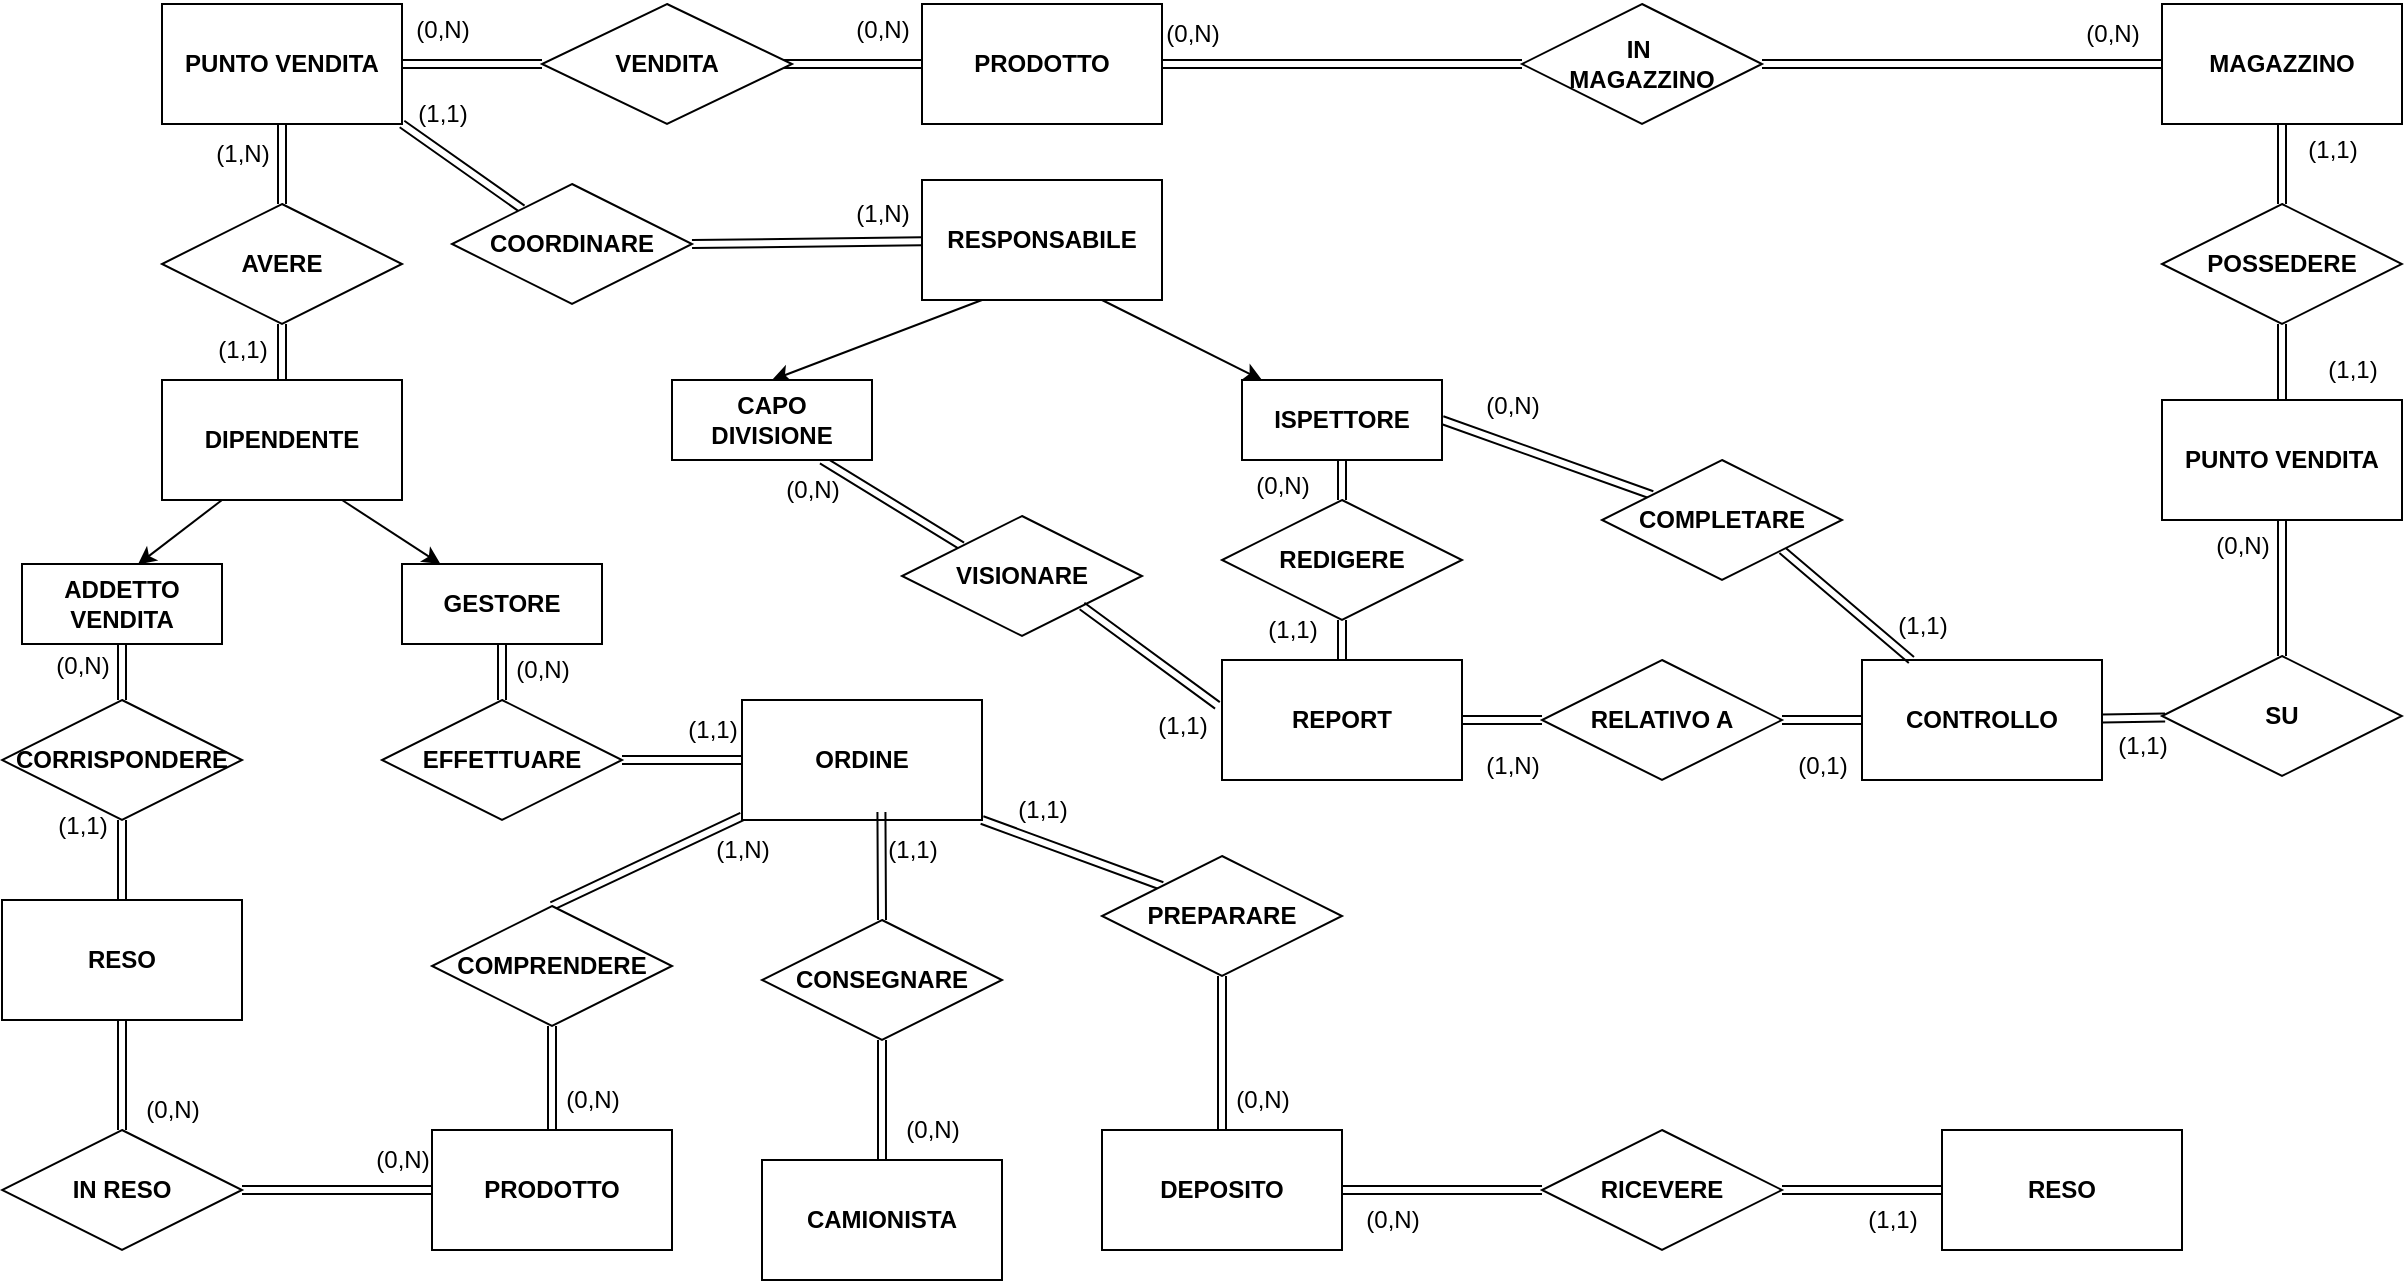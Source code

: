 <mxfile version="24.7.17">
  <diagram id="R2lEEEUBdFMjLlhIrx00" name="Page-1">
    <mxGraphModel dx="3315" dy="875" grid="1" gridSize="10" guides="1" tooltips="1" connect="1" arrows="1" fold="1" page="1" pageScale="1" pageWidth="850" pageHeight="1100" math="0" shadow="0" extFonts="Permanent Marker^https://fonts.googleapis.com/css?family=Permanent+Marker">
      <root>
        <mxCell id="0" />
        <mxCell id="1" parent="0" />
        <mxCell id="0kiR9jbJNJa0701qoFY2-14" style="edgeStyle=none;shape=link;rounded=0;orthogonalLoop=1;jettySize=auto;html=1;exitX=1;exitY=0.5;exitDx=0;exitDy=0;" edge="1" parent="1" source="0kiR9jbJNJa0701qoFY2-5">
          <mxGeometry relative="1" as="geometry">
            <mxPoint x="-770" y="42" as="targetPoint" />
          </mxGeometry>
        </mxCell>
        <mxCell id="0kiR9jbJNJa0701qoFY2-20" style="edgeStyle=none;shape=link;rounded=0;orthogonalLoop=1;jettySize=auto;html=1;exitX=0.5;exitY=1;exitDx=0;exitDy=0;" edge="1" parent="1" source="0kiR9jbJNJa0701qoFY2-5" target="0kiR9jbJNJa0701qoFY2-19">
          <mxGeometry relative="1" as="geometry" />
        </mxCell>
        <mxCell id="0kiR9jbJNJa0701qoFY2-26" style="edgeStyle=none;shape=link;rounded=0;orthogonalLoop=1;jettySize=auto;html=1;exitX=1;exitY=1;exitDx=0;exitDy=0;" edge="1" parent="1" source="0kiR9jbJNJa0701qoFY2-5" target="0kiR9jbJNJa0701qoFY2-25">
          <mxGeometry relative="1" as="geometry" />
        </mxCell>
        <mxCell id="0kiR9jbJNJa0701qoFY2-5" value="&lt;b&gt;PUNTO VENDITA&lt;/b&gt;" style="rounded=0;whiteSpace=wrap;html=1;" vertex="1" parent="1">
          <mxGeometry x="-960" y="12" width="120" height="60" as="geometry" />
        </mxCell>
        <mxCell id="0kiR9jbJNJa0701qoFY2-6" value="&lt;b&gt;PRODOTTO&lt;/b&gt;" style="rounded=0;whiteSpace=wrap;html=1;" vertex="1" parent="1">
          <mxGeometry x="-580" y="12" width="120" height="60" as="geometry" />
        </mxCell>
        <mxCell id="0kiR9jbJNJa0701qoFY2-15" style="edgeStyle=none;shape=link;rounded=0;orthogonalLoop=1;jettySize=auto;html=1;exitX=1;exitY=0.5;exitDx=0;exitDy=0;" edge="1" parent="1" target="0kiR9jbJNJa0701qoFY2-6">
          <mxGeometry relative="1" as="geometry">
            <mxPoint x="-650" y="42" as="sourcePoint" />
          </mxGeometry>
        </mxCell>
        <mxCell id="0kiR9jbJNJa0701qoFY2-16" value="(0,N)" style="text;html=1;align=center;verticalAlign=middle;resizable=0;points=[];autosize=1;strokeColor=none;fillColor=none;" vertex="1" parent="1">
          <mxGeometry x="-845" y="10" width="50" height="30" as="geometry" />
        </mxCell>
        <mxCell id="0kiR9jbJNJa0701qoFY2-17" value="(0,N)" style="text;html=1;align=center;verticalAlign=middle;resizable=0;points=[];autosize=1;strokeColor=none;fillColor=none;" vertex="1" parent="1">
          <mxGeometry x="-625" y="10" width="50" height="30" as="geometry" />
        </mxCell>
        <mxCell id="0kiR9jbJNJa0701qoFY2-48" style="edgeStyle=none;rounded=0;orthogonalLoop=1;jettySize=auto;html=1;exitX=0.75;exitY=1;exitDx=0;exitDy=0;" edge="1" parent="1" source="0kiR9jbJNJa0701qoFY2-18" target="0kiR9jbJNJa0701qoFY2-46">
          <mxGeometry relative="1" as="geometry" />
        </mxCell>
        <mxCell id="0kiR9jbJNJa0701qoFY2-18" value="&lt;b&gt;DIPENDENTE&lt;/b&gt;" style="rounded=0;whiteSpace=wrap;html=1;" vertex="1" parent="1">
          <mxGeometry x="-960" y="200" width="120" height="60" as="geometry" />
        </mxCell>
        <mxCell id="0kiR9jbJNJa0701qoFY2-21" value="" style="edgeStyle=none;shape=link;rounded=0;orthogonalLoop=1;jettySize=auto;html=1;" edge="1" parent="1" source="0kiR9jbJNJa0701qoFY2-19" target="0kiR9jbJNJa0701qoFY2-18">
          <mxGeometry relative="1" as="geometry" />
        </mxCell>
        <mxCell id="0kiR9jbJNJa0701qoFY2-19" value="&lt;b&gt;AVERE&lt;/b&gt;" style="shape=rhombus;perimeter=rhombusPerimeter;whiteSpace=wrap;html=1;align=center;" vertex="1" parent="1">
          <mxGeometry x="-960" y="112" width="120" height="60" as="geometry" />
        </mxCell>
        <mxCell id="0kiR9jbJNJa0701qoFY2-22" value="(1,N)" style="text;html=1;align=center;verticalAlign=middle;resizable=0;points=[];autosize=1;strokeColor=none;fillColor=none;" vertex="1" parent="1">
          <mxGeometry x="-945" y="72" width="50" height="30" as="geometry" />
        </mxCell>
        <mxCell id="0kiR9jbJNJa0701qoFY2-23" value="(1,1)" style="text;html=1;align=center;verticalAlign=middle;resizable=0;points=[];autosize=1;strokeColor=none;fillColor=none;" vertex="1" parent="1">
          <mxGeometry x="-945" y="170" width="50" height="30" as="geometry" />
        </mxCell>
        <mxCell id="0kiR9jbJNJa0701qoFY2-51" style="edgeStyle=none;rounded=0;orthogonalLoop=1;jettySize=auto;html=1;exitX=0.25;exitY=1;exitDx=0;exitDy=0;entryX=0.5;entryY=0;entryDx=0;entryDy=0;" edge="1" parent="1" source="0kiR9jbJNJa0701qoFY2-24" target="0kiR9jbJNJa0701qoFY2-49">
          <mxGeometry relative="1" as="geometry" />
        </mxCell>
        <mxCell id="0kiR9jbJNJa0701qoFY2-52" style="edgeStyle=none;rounded=0;orthogonalLoop=1;jettySize=auto;html=1;exitX=0.75;exitY=1;exitDx=0;exitDy=0;" edge="1" parent="1" source="0kiR9jbJNJa0701qoFY2-24" target="0kiR9jbJNJa0701qoFY2-50">
          <mxGeometry relative="1" as="geometry" />
        </mxCell>
        <mxCell id="0kiR9jbJNJa0701qoFY2-24" value="&lt;b&gt;RESPONSABILE&lt;/b&gt;" style="rounded=0;whiteSpace=wrap;html=1;" vertex="1" parent="1">
          <mxGeometry x="-580" y="100" width="120" height="60" as="geometry" />
        </mxCell>
        <mxCell id="0kiR9jbJNJa0701qoFY2-93" style="edgeStyle=none;shape=link;rounded=0;orthogonalLoop=1;jettySize=auto;html=1;exitX=1;exitY=0.5;exitDx=0;exitDy=0;" edge="1" parent="1" source="0kiR9jbJNJa0701qoFY2-25" target="0kiR9jbJNJa0701qoFY2-24">
          <mxGeometry relative="1" as="geometry" />
        </mxCell>
        <mxCell id="0kiR9jbJNJa0701qoFY2-25" value="&lt;b&gt;COORDINARE&lt;/b&gt;" style="shape=rhombus;perimeter=rhombusPerimeter;whiteSpace=wrap;html=1;align=center;" vertex="1" parent="1">
          <mxGeometry x="-815" y="102" width="120" height="60" as="geometry" />
        </mxCell>
        <mxCell id="0kiR9jbJNJa0701qoFY2-28" value="(1,1)" style="text;html=1;align=center;verticalAlign=middle;resizable=0;points=[];autosize=1;strokeColor=none;fillColor=none;" vertex="1" parent="1">
          <mxGeometry x="-845" y="52" width="50" height="30" as="geometry" />
        </mxCell>
        <mxCell id="0kiR9jbJNJa0701qoFY2-29" value="(1,N)" style="text;html=1;align=center;verticalAlign=middle;resizable=0;points=[];autosize=1;strokeColor=none;fillColor=none;" vertex="1" parent="1">
          <mxGeometry x="-625" y="102" width="50" height="30" as="geometry" />
        </mxCell>
        <mxCell id="0kiR9jbJNJa0701qoFY2-30" value="&lt;b&gt;MAGAZZINO&lt;/b&gt;" style="rounded=0;whiteSpace=wrap;html=1;" vertex="1" parent="1">
          <mxGeometry x="40" y="12" width="120" height="60" as="geometry" />
        </mxCell>
        <mxCell id="0kiR9jbJNJa0701qoFY2-32" value="" style="edgeStyle=none;shape=link;rounded=0;orthogonalLoop=1;jettySize=auto;html=1;" edge="1" parent="1" source="0kiR9jbJNJa0701qoFY2-31" target="0kiR9jbJNJa0701qoFY2-6">
          <mxGeometry relative="1" as="geometry" />
        </mxCell>
        <mxCell id="0kiR9jbJNJa0701qoFY2-33" value="" style="edgeStyle=none;shape=link;rounded=0;orthogonalLoop=1;jettySize=auto;html=1;" edge="1" parent="1" source="0kiR9jbJNJa0701qoFY2-31" target="0kiR9jbJNJa0701qoFY2-30">
          <mxGeometry relative="1" as="geometry" />
        </mxCell>
        <mxCell id="0kiR9jbJNJa0701qoFY2-31" value="&lt;b&gt;IN&amp;nbsp;&lt;/b&gt;&lt;div&gt;&lt;b&gt;MAGAZZINO&lt;/b&gt;&lt;/div&gt;" style="shape=rhombus;perimeter=rhombusPerimeter;whiteSpace=wrap;html=1;align=center;" vertex="1" parent="1">
          <mxGeometry x="-280" y="12" width="120" height="60" as="geometry" />
        </mxCell>
        <mxCell id="0kiR9jbJNJa0701qoFY2-34" value="(0,N)" style="text;html=1;align=center;verticalAlign=middle;resizable=0;points=[];autosize=1;strokeColor=none;fillColor=none;" vertex="1" parent="1">
          <mxGeometry x="-470" y="12" width="50" height="30" as="geometry" />
        </mxCell>
        <mxCell id="0kiR9jbJNJa0701qoFY2-35" value="(0,N)" style="text;html=1;align=center;verticalAlign=middle;resizable=0;points=[];autosize=1;strokeColor=none;fillColor=none;" vertex="1" parent="1">
          <mxGeometry x="-10" y="12" width="50" height="30" as="geometry" />
        </mxCell>
        <mxCell id="0kiR9jbJNJa0701qoFY2-36" value="&lt;b&gt;VENDITA&lt;/b&gt;" style="shape=rhombus;perimeter=rhombusPerimeter;whiteSpace=wrap;html=1;align=center;" vertex="1" parent="1">
          <mxGeometry x="-770" y="12" width="125" height="60" as="geometry" />
        </mxCell>
        <mxCell id="0kiR9jbJNJa0701qoFY2-38" value="&lt;b&gt;PUNTO VENDITA&lt;/b&gt;" style="rounded=0;whiteSpace=wrap;html=1;" vertex="1" parent="1">
          <mxGeometry x="40" y="210" width="120" height="60" as="geometry" />
        </mxCell>
        <mxCell id="0kiR9jbJNJa0701qoFY2-40" value="" style="edgeStyle=none;shape=link;rounded=0;orthogonalLoop=1;jettySize=auto;html=1;" edge="1" parent="1" source="0kiR9jbJNJa0701qoFY2-39" target="0kiR9jbJNJa0701qoFY2-30">
          <mxGeometry relative="1" as="geometry" />
        </mxCell>
        <mxCell id="0kiR9jbJNJa0701qoFY2-41" value="" style="edgeStyle=none;shape=link;rounded=0;orthogonalLoop=1;jettySize=auto;html=1;" edge="1" parent="1" source="0kiR9jbJNJa0701qoFY2-39" target="0kiR9jbJNJa0701qoFY2-38">
          <mxGeometry relative="1" as="geometry" />
        </mxCell>
        <mxCell id="0kiR9jbJNJa0701qoFY2-39" value="&lt;b&gt;POSSEDERE&lt;/b&gt;" style="shape=rhombus;perimeter=rhombusPerimeter;whiteSpace=wrap;html=1;align=center;" vertex="1" parent="1">
          <mxGeometry x="40" y="112" width="120" height="60" as="geometry" />
        </mxCell>
        <mxCell id="0kiR9jbJNJa0701qoFY2-42" value="(1,1)" style="text;html=1;align=center;verticalAlign=middle;resizable=0;points=[];autosize=1;strokeColor=none;fillColor=none;" vertex="1" parent="1">
          <mxGeometry x="110" y="180" width="50" height="30" as="geometry" />
        </mxCell>
        <mxCell id="0kiR9jbJNJa0701qoFY2-44" value="(1,1)" style="text;html=1;align=center;verticalAlign=middle;resizable=0;points=[];autosize=1;strokeColor=none;fillColor=none;" vertex="1" parent="1">
          <mxGeometry x="100" y="70" width="50" height="30" as="geometry" />
        </mxCell>
        <mxCell id="0kiR9jbJNJa0701qoFY2-57" value="" style="edgeStyle=none;shape=link;rounded=0;orthogonalLoop=1;jettySize=auto;html=1;" edge="1" parent="1" source="0kiR9jbJNJa0701qoFY2-45" target="0kiR9jbJNJa0701qoFY2-54">
          <mxGeometry relative="1" as="geometry" />
        </mxCell>
        <mxCell id="0kiR9jbJNJa0701qoFY2-45" value="&lt;b&gt;ADDETTO&lt;/b&gt;&lt;div&gt;&lt;b&gt;VENDITA&lt;/b&gt;&lt;/div&gt;" style="rounded=0;whiteSpace=wrap;html=1;" vertex="1" parent="1">
          <mxGeometry x="-1030" y="292" width="100" height="40" as="geometry" />
        </mxCell>
        <mxCell id="0kiR9jbJNJa0701qoFY2-46" value="&lt;b&gt;GESTORE&lt;/b&gt;" style="rounded=0;whiteSpace=wrap;html=1;" vertex="1" parent="1">
          <mxGeometry x="-840" y="292" width="100" height="40" as="geometry" />
        </mxCell>
        <mxCell id="0kiR9jbJNJa0701qoFY2-47" style="edgeStyle=none;rounded=0;orthogonalLoop=1;jettySize=auto;html=1;exitX=0.25;exitY=1;exitDx=0;exitDy=0;entryX=0.58;entryY=0.005;entryDx=0;entryDy=0;entryPerimeter=0;" edge="1" parent="1" source="0kiR9jbJNJa0701qoFY2-18" target="0kiR9jbJNJa0701qoFY2-45">
          <mxGeometry relative="1" as="geometry" />
        </mxCell>
        <mxCell id="0kiR9jbJNJa0701qoFY2-109" style="edgeStyle=none;shape=link;rounded=0;orthogonalLoop=1;jettySize=auto;html=1;exitX=0.75;exitY=1;exitDx=0;exitDy=0;entryX=0;entryY=0;entryDx=0;entryDy=0;" edge="1" parent="1" source="0kiR9jbJNJa0701qoFY2-49" target="0kiR9jbJNJa0701qoFY2-108">
          <mxGeometry relative="1" as="geometry" />
        </mxCell>
        <mxCell id="0kiR9jbJNJa0701qoFY2-49" value="&lt;b&gt;CAPO&lt;/b&gt;&lt;div&gt;&lt;b&gt;DIVISIONE&lt;/b&gt;&lt;/div&gt;" style="rounded=0;whiteSpace=wrap;html=1;" vertex="1" parent="1">
          <mxGeometry x="-705" y="200" width="100" height="40" as="geometry" />
        </mxCell>
        <mxCell id="0kiR9jbJNJa0701qoFY2-126" style="edgeStyle=none;shape=link;rounded=0;orthogonalLoop=1;jettySize=auto;html=1;exitX=1;exitY=0.5;exitDx=0;exitDy=0;" edge="1" parent="1" source="0kiR9jbJNJa0701qoFY2-50" target="0kiR9jbJNJa0701qoFY2-122">
          <mxGeometry relative="1" as="geometry" />
        </mxCell>
        <mxCell id="0kiR9jbJNJa0701qoFY2-50" value="&lt;b&gt;ISPETTORE&lt;/b&gt;" style="rounded=0;whiteSpace=wrap;html=1;" vertex="1" parent="1">
          <mxGeometry x="-420" y="200" width="100" height="40" as="geometry" />
        </mxCell>
        <mxCell id="0kiR9jbJNJa0701qoFY2-63" value="" style="edgeStyle=none;shape=link;rounded=0;orthogonalLoop=1;jettySize=auto;html=1;" edge="1" parent="1" source="0kiR9jbJNJa0701qoFY2-53" target="0kiR9jbJNJa0701qoFY2-61">
          <mxGeometry relative="1" as="geometry" />
        </mxCell>
        <mxCell id="0kiR9jbJNJa0701qoFY2-53" value="&lt;b&gt;RESO&lt;/b&gt;" style="whiteSpace=wrap;html=1;" vertex="1" parent="1">
          <mxGeometry x="-1040" y="460" width="120" height="60" as="geometry" />
        </mxCell>
        <mxCell id="0kiR9jbJNJa0701qoFY2-58" value="" style="edgeStyle=none;shape=link;rounded=0;orthogonalLoop=1;jettySize=auto;html=1;" edge="1" parent="1" source="0kiR9jbJNJa0701qoFY2-54" target="0kiR9jbJNJa0701qoFY2-53">
          <mxGeometry relative="1" as="geometry" />
        </mxCell>
        <mxCell id="0kiR9jbJNJa0701qoFY2-54" value="&lt;b&gt;CORRISPONDERE&lt;/b&gt;" style="shape=rhombus;perimeter=rhombusPerimeter;whiteSpace=wrap;html=1;align=center;" vertex="1" parent="1">
          <mxGeometry x="-1040" y="360" width="120" height="60" as="geometry" />
        </mxCell>
        <mxCell id="0kiR9jbJNJa0701qoFY2-59" value="(1,1)" style="text;html=1;align=center;verticalAlign=middle;resizable=0;points=[];autosize=1;strokeColor=none;fillColor=none;" vertex="1" parent="1">
          <mxGeometry x="-1025" y="408" width="50" height="30" as="geometry" />
        </mxCell>
        <mxCell id="0kiR9jbJNJa0701qoFY2-60" value="(0,N)" style="text;html=1;align=center;verticalAlign=middle;resizable=0;points=[];autosize=1;strokeColor=none;fillColor=none;" vertex="1" parent="1">
          <mxGeometry x="-1025" y="328" width="50" height="30" as="geometry" />
        </mxCell>
        <mxCell id="0kiR9jbJNJa0701qoFY2-64" value="" style="edgeStyle=none;shape=link;rounded=0;orthogonalLoop=1;jettySize=auto;html=1;" edge="1" parent="1" source="0kiR9jbJNJa0701qoFY2-61" target="0kiR9jbJNJa0701qoFY2-62">
          <mxGeometry relative="1" as="geometry" />
        </mxCell>
        <mxCell id="0kiR9jbJNJa0701qoFY2-61" value="&lt;b&gt;IN RESO&lt;/b&gt;" style="shape=rhombus;perimeter=rhombusPerimeter;whiteSpace=wrap;html=1;align=center;" vertex="1" parent="1">
          <mxGeometry x="-1040" y="575" width="120" height="60" as="geometry" />
        </mxCell>
        <mxCell id="0kiR9jbJNJa0701qoFY2-62" value="&lt;b&gt;PRODOTTO&lt;/b&gt;" style="whiteSpace=wrap;html=1;" vertex="1" parent="1">
          <mxGeometry x="-825" y="575" width="120" height="60" as="geometry" />
        </mxCell>
        <mxCell id="0kiR9jbJNJa0701qoFY2-65" value="(0,N)" style="text;html=1;align=center;verticalAlign=middle;resizable=0;points=[];autosize=1;strokeColor=none;fillColor=none;" vertex="1" parent="1">
          <mxGeometry x="-980" y="550" width="50" height="30" as="geometry" />
        </mxCell>
        <mxCell id="0kiR9jbJNJa0701qoFY2-66" value="(0,N)" style="text;html=1;align=center;verticalAlign=middle;resizable=0;points=[];autosize=1;strokeColor=none;fillColor=none;" vertex="1" parent="1">
          <mxGeometry x="-865" y="575" width="50" height="30" as="geometry" />
        </mxCell>
        <mxCell id="0kiR9jbJNJa0701qoFY2-67" value="&lt;b&gt;ORDINE&lt;/b&gt;" style="whiteSpace=wrap;html=1;" vertex="1" parent="1">
          <mxGeometry x="-670" y="360" width="120" height="60" as="geometry" />
        </mxCell>
        <mxCell id="0kiR9jbJNJa0701qoFY2-69" value="" style="edgeStyle=none;shape=link;rounded=0;orthogonalLoop=1;jettySize=auto;html=1;" edge="1" parent="1" source="0kiR9jbJNJa0701qoFY2-68" target="0kiR9jbJNJa0701qoFY2-46">
          <mxGeometry relative="1" as="geometry" />
        </mxCell>
        <mxCell id="0kiR9jbJNJa0701qoFY2-70" value="" style="edgeStyle=none;shape=link;rounded=0;orthogonalLoop=1;jettySize=auto;html=1;" edge="1" parent="1" source="0kiR9jbJNJa0701qoFY2-68" target="0kiR9jbJNJa0701qoFY2-67">
          <mxGeometry relative="1" as="geometry" />
        </mxCell>
        <mxCell id="0kiR9jbJNJa0701qoFY2-68" value="&lt;b&gt;EFFETTUARE&lt;/b&gt;" style="shape=rhombus;perimeter=rhombusPerimeter;whiteSpace=wrap;html=1;align=center;" vertex="1" parent="1">
          <mxGeometry x="-850" y="360" width="120" height="60" as="geometry" />
        </mxCell>
        <mxCell id="0kiR9jbJNJa0701qoFY2-71" value="(0,N)" style="text;html=1;align=center;verticalAlign=middle;resizable=0;points=[];autosize=1;strokeColor=none;fillColor=none;" vertex="1" parent="1">
          <mxGeometry x="-795" y="330" width="50" height="30" as="geometry" />
        </mxCell>
        <mxCell id="0kiR9jbJNJa0701qoFY2-72" value="(1,1)" style="text;html=1;align=center;verticalAlign=middle;resizable=0;points=[];autosize=1;strokeColor=none;fillColor=none;" vertex="1" parent="1">
          <mxGeometry x="-710" y="360" width="50" height="30" as="geometry" />
        </mxCell>
        <mxCell id="0kiR9jbJNJa0701qoFY2-74" style="edgeStyle=none;shape=link;rounded=0;orthogonalLoop=1;jettySize=auto;html=1;exitX=0.5;exitY=0;exitDx=0;exitDy=0;" edge="1" parent="1" source="0kiR9jbJNJa0701qoFY2-73" target="0kiR9jbJNJa0701qoFY2-67">
          <mxGeometry relative="1" as="geometry" />
        </mxCell>
        <mxCell id="0kiR9jbJNJa0701qoFY2-75" style="edgeStyle=none;shape=link;rounded=0;orthogonalLoop=1;jettySize=auto;html=1;exitX=0.5;exitY=1;exitDx=0;exitDy=0;" edge="1" parent="1" source="0kiR9jbJNJa0701qoFY2-73" target="0kiR9jbJNJa0701qoFY2-62">
          <mxGeometry relative="1" as="geometry" />
        </mxCell>
        <mxCell id="0kiR9jbJNJa0701qoFY2-73" value="&lt;b&gt;COMPRENDERE&lt;/b&gt;" style="shape=rhombus;perimeter=rhombusPerimeter;whiteSpace=wrap;html=1;align=center;" vertex="1" parent="1">
          <mxGeometry x="-825" y="463" width="120" height="60" as="geometry" />
        </mxCell>
        <mxCell id="0kiR9jbJNJa0701qoFY2-76" value="(1,N)" style="text;html=1;align=center;verticalAlign=middle;resizable=0;points=[];autosize=1;strokeColor=none;fillColor=none;" vertex="1" parent="1">
          <mxGeometry x="-695" y="420" width="50" height="30" as="geometry" />
        </mxCell>
        <mxCell id="0kiR9jbJNJa0701qoFY2-77" value="(0,N)" style="text;html=1;align=center;verticalAlign=middle;resizable=0;points=[];autosize=1;strokeColor=none;fillColor=none;" vertex="1" parent="1">
          <mxGeometry x="-770" y="545" width="50" height="30" as="geometry" />
        </mxCell>
        <mxCell id="0kiR9jbJNJa0701qoFY2-78" value="&lt;b&gt;DEPOSITO&lt;/b&gt;" style="whiteSpace=wrap;html=1;" vertex="1" parent="1">
          <mxGeometry x="-490" y="575" width="120" height="60" as="geometry" />
        </mxCell>
        <mxCell id="0kiR9jbJNJa0701qoFY2-82" style="edgeStyle=none;shape=link;rounded=0;orthogonalLoop=1;jettySize=auto;html=1;exitX=0.5;exitY=1;exitDx=0;exitDy=0;entryX=0.5;entryY=0;entryDx=0;entryDy=0;" edge="1" parent="1" source="0kiR9jbJNJa0701qoFY2-80" target="0kiR9jbJNJa0701qoFY2-78">
          <mxGeometry relative="1" as="geometry" />
        </mxCell>
        <mxCell id="0kiR9jbJNJa0701qoFY2-83" style="edgeStyle=none;shape=link;rounded=0;orthogonalLoop=1;jettySize=auto;html=1;exitX=0;exitY=0;exitDx=0;exitDy=0;entryX=1;entryY=1;entryDx=0;entryDy=0;" edge="1" parent="1" source="0kiR9jbJNJa0701qoFY2-80" target="0kiR9jbJNJa0701qoFY2-67">
          <mxGeometry relative="1" as="geometry" />
        </mxCell>
        <mxCell id="0kiR9jbJNJa0701qoFY2-80" value="&lt;b&gt;PREPARARE&lt;/b&gt;" style="shape=rhombus;perimeter=rhombusPerimeter;whiteSpace=wrap;html=1;align=center;" vertex="1" parent="1">
          <mxGeometry x="-490" y="438" width="120" height="60" as="geometry" />
        </mxCell>
        <mxCell id="0kiR9jbJNJa0701qoFY2-84" value="(1,1)" style="text;html=1;align=center;verticalAlign=middle;resizable=0;points=[];autosize=1;strokeColor=none;fillColor=none;" vertex="1" parent="1">
          <mxGeometry x="-545" y="400" width="50" height="30" as="geometry" />
        </mxCell>
        <mxCell id="0kiR9jbJNJa0701qoFY2-85" value="(0,N)" style="text;html=1;align=center;verticalAlign=middle;resizable=0;points=[];autosize=1;strokeColor=none;fillColor=none;" vertex="1" parent="1">
          <mxGeometry x="-435" y="545" width="50" height="30" as="geometry" />
        </mxCell>
        <mxCell id="0kiR9jbJNJa0701qoFY2-86" value="&lt;b&gt;CONSEGNARE&lt;/b&gt;" style="shape=rhombus;perimeter=rhombusPerimeter;whiteSpace=wrap;html=1;align=center;" vertex="1" parent="1">
          <mxGeometry x="-660" y="470" width="120" height="60" as="geometry" />
        </mxCell>
        <mxCell id="0kiR9jbJNJa0701qoFY2-87" style="edgeStyle=none;shape=link;rounded=0;orthogonalLoop=1;jettySize=auto;html=1;exitX=0.5;exitY=0;exitDx=0;exitDy=0;entryX=0.581;entryY=0.933;entryDx=0;entryDy=0;entryPerimeter=0;" edge="1" parent="1" source="0kiR9jbJNJa0701qoFY2-86" target="0kiR9jbJNJa0701qoFY2-67">
          <mxGeometry relative="1" as="geometry" />
        </mxCell>
        <mxCell id="0kiR9jbJNJa0701qoFY2-89" style="edgeStyle=none;shape=link;rounded=0;orthogonalLoop=1;jettySize=auto;html=1;exitX=0.5;exitY=0;exitDx=0;exitDy=0;entryX=0.5;entryY=1;entryDx=0;entryDy=0;" edge="1" parent="1" source="0kiR9jbJNJa0701qoFY2-88" target="0kiR9jbJNJa0701qoFY2-86">
          <mxGeometry relative="1" as="geometry" />
        </mxCell>
        <mxCell id="0kiR9jbJNJa0701qoFY2-88" value="&lt;b&gt;CAMIONISTA&lt;/b&gt;" style="whiteSpace=wrap;html=1;" vertex="1" parent="1">
          <mxGeometry x="-660" y="590" width="120" height="60" as="geometry" />
        </mxCell>
        <mxCell id="0kiR9jbJNJa0701qoFY2-90" value="(0,N)" style="text;html=1;align=center;verticalAlign=middle;resizable=0;points=[];autosize=1;strokeColor=none;fillColor=none;" vertex="1" parent="1">
          <mxGeometry x="-600" y="560" width="50" height="30" as="geometry" />
        </mxCell>
        <mxCell id="0kiR9jbJNJa0701qoFY2-91" value="(1,1)" style="text;html=1;align=center;verticalAlign=middle;resizable=0;points=[];autosize=1;strokeColor=none;fillColor=none;" vertex="1" parent="1">
          <mxGeometry x="-610" y="420" width="50" height="30" as="geometry" />
        </mxCell>
        <mxCell id="0kiR9jbJNJa0701qoFY2-94" value="&lt;b&gt;RESO&lt;/b&gt;" style="whiteSpace=wrap;html=1;" vertex="1" parent="1">
          <mxGeometry x="-70" y="575" width="120" height="60" as="geometry" />
        </mxCell>
        <mxCell id="0kiR9jbJNJa0701qoFY2-99" value="" style="edgeStyle=none;shape=link;rounded=0;orthogonalLoop=1;jettySize=auto;html=1;" edge="1" parent="1" source="0kiR9jbJNJa0701qoFY2-95" target="0kiR9jbJNJa0701qoFY2-94">
          <mxGeometry relative="1" as="geometry" />
        </mxCell>
        <mxCell id="0kiR9jbJNJa0701qoFY2-115" style="edgeStyle=none;shape=link;rounded=0;orthogonalLoop=1;jettySize=auto;html=1;exitX=0;exitY=0.5;exitDx=0;exitDy=0;entryX=1;entryY=0.5;entryDx=0;entryDy=0;" edge="1" parent="1" source="0kiR9jbJNJa0701qoFY2-95" target="0kiR9jbJNJa0701qoFY2-78">
          <mxGeometry relative="1" as="geometry" />
        </mxCell>
        <mxCell id="0kiR9jbJNJa0701qoFY2-95" value="&lt;b&gt;RICEVERE&lt;/b&gt;" style="shape=rhombus;perimeter=rhombusPerimeter;whiteSpace=wrap;html=1;align=center;" vertex="1" parent="1">
          <mxGeometry x="-270" y="575" width="120" height="60" as="geometry" />
        </mxCell>
        <mxCell id="0kiR9jbJNJa0701qoFY2-100" value="(0,N)" style="text;html=1;align=center;verticalAlign=middle;resizable=0;points=[];autosize=1;strokeColor=none;fillColor=none;" vertex="1" parent="1">
          <mxGeometry x="-370" y="605" width="50" height="30" as="geometry" />
        </mxCell>
        <mxCell id="0kiR9jbJNJa0701qoFY2-101" value="(1,1)" style="text;html=1;align=center;verticalAlign=middle;resizable=0;points=[];autosize=1;strokeColor=none;fillColor=none;" vertex="1" parent="1">
          <mxGeometry x="-120" y="605" width="50" height="30" as="geometry" />
        </mxCell>
        <mxCell id="0kiR9jbJNJa0701qoFY2-118" style="edgeStyle=none;shape=link;rounded=0;orthogonalLoop=1;jettySize=auto;html=1;exitX=1;exitY=0.5;exitDx=0;exitDy=0;" edge="1" parent="1" source="0kiR9jbJNJa0701qoFY2-102" target="0kiR9jbJNJa0701qoFY2-117">
          <mxGeometry relative="1" as="geometry" />
        </mxCell>
        <mxCell id="0kiR9jbJNJa0701qoFY2-102" value="&lt;b&gt;REPORT&lt;/b&gt;" style="whiteSpace=wrap;html=1;" vertex="1" parent="1">
          <mxGeometry x="-430" y="340" width="120" height="60" as="geometry" />
        </mxCell>
        <mxCell id="0kiR9jbJNJa0701qoFY2-104" style="edgeStyle=none;shape=link;rounded=0;orthogonalLoop=1;jettySize=auto;html=1;exitX=0.5;exitY=0;exitDx=0;exitDy=0;" edge="1" parent="1" source="0kiR9jbJNJa0701qoFY2-103" target="0kiR9jbJNJa0701qoFY2-50">
          <mxGeometry relative="1" as="geometry" />
        </mxCell>
        <mxCell id="0kiR9jbJNJa0701qoFY2-105" style="edgeStyle=none;shape=link;rounded=0;orthogonalLoop=1;jettySize=auto;html=1;exitX=0.5;exitY=1;exitDx=0;exitDy=0;" edge="1" parent="1" source="0kiR9jbJNJa0701qoFY2-103" target="0kiR9jbJNJa0701qoFY2-102">
          <mxGeometry relative="1" as="geometry" />
        </mxCell>
        <mxCell id="0kiR9jbJNJa0701qoFY2-103" value="&lt;b&gt;REDIGERE&lt;/b&gt;" style="shape=rhombus;perimeter=rhombusPerimeter;whiteSpace=wrap;html=1;align=center;" vertex="1" parent="1">
          <mxGeometry x="-430" y="260" width="120" height="60" as="geometry" />
        </mxCell>
        <mxCell id="0kiR9jbJNJa0701qoFY2-106" value="(1,1)" style="text;html=1;align=center;verticalAlign=middle;resizable=0;points=[];autosize=1;strokeColor=none;fillColor=none;" vertex="1" parent="1">
          <mxGeometry x="-420" y="310" width="50" height="30" as="geometry" />
        </mxCell>
        <mxCell id="0kiR9jbJNJa0701qoFY2-107" value="(0,N)" style="text;html=1;align=center;verticalAlign=middle;resizable=0;points=[];autosize=1;strokeColor=none;fillColor=none;" vertex="1" parent="1">
          <mxGeometry x="-425" y="238" width="50" height="30" as="geometry" />
        </mxCell>
        <mxCell id="0kiR9jbJNJa0701qoFY2-108" value="&lt;b&gt;VISIONARE&lt;/b&gt;" style="shape=rhombus;perimeter=rhombusPerimeter;whiteSpace=wrap;html=1;align=center;" vertex="1" parent="1">
          <mxGeometry x="-590" y="268" width="120" height="60" as="geometry" />
        </mxCell>
        <mxCell id="0kiR9jbJNJa0701qoFY2-110" style="edgeStyle=none;shape=link;rounded=0;orthogonalLoop=1;jettySize=auto;html=1;exitX=1;exitY=1;exitDx=0;exitDy=0;entryX=-0.019;entryY=0.378;entryDx=0;entryDy=0;entryPerimeter=0;" edge="1" parent="1" source="0kiR9jbJNJa0701qoFY2-108" target="0kiR9jbJNJa0701qoFY2-102">
          <mxGeometry relative="1" as="geometry" />
        </mxCell>
        <mxCell id="0kiR9jbJNJa0701qoFY2-112" value="(0,N)" style="text;html=1;align=center;verticalAlign=middle;resizable=0;points=[];autosize=1;strokeColor=none;fillColor=none;" vertex="1" parent="1">
          <mxGeometry x="-660" y="240" width="50" height="30" as="geometry" />
        </mxCell>
        <mxCell id="0kiR9jbJNJa0701qoFY2-113" value="(1,1)" style="text;html=1;align=center;verticalAlign=middle;resizable=0;points=[];autosize=1;strokeColor=none;fillColor=none;" vertex="1" parent="1">
          <mxGeometry x="-475" y="358" width="50" height="30" as="geometry" />
        </mxCell>
        <mxCell id="0kiR9jbJNJa0701qoFY2-130" value="" style="edgeStyle=none;shape=link;rounded=0;orthogonalLoop=1;jettySize=auto;html=1;" edge="1" parent="1" source="0kiR9jbJNJa0701qoFY2-116" target="0kiR9jbJNJa0701qoFY2-129">
          <mxGeometry relative="1" as="geometry" />
        </mxCell>
        <mxCell id="0kiR9jbJNJa0701qoFY2-116" value="&lt;b&gt;CONTROLLO&lt;/b&gt;" style="whiteSpace=wrap;html=1;" vertex="1" parent="1">
          <mxGeometry x="-110" y="340" width="120" height="60" as="geometry" />
        </mxCell>
        <mxCell id="0kiR9jbJNJa0701qoFY2-119" style="edgeStyle=none;shape=link;rounded=0;orthogonalLoop=1;jettySize=auto;html=1;exitX=1;exitY=0.5;exitDx=0;exitDy=0;entryX=0;entryY=0.5;entryDx=0;entryDy=0;" edge="1" parent="1" source="0kiR9jbJNJa0701qoFY2-117" target="0kiR9jbJNJa0701qoFY2-116">
          <mxGeometry relative="1" as="geometry" />
        </mxCell>
        <mxCell id="0kiR9jbJNJa0701qoFY2-117" value="&lt;b&gt;RELATIVO A&lt;/b&gt;" style="shape=rhombus;perimeter=rhombusPerimeter;whiteSpace=wrap;html=1;align=center;" vertex="1" parent="1">
          <mxGeometry x="-270" y="340" width="120" height="60" as="geometry" />
        </mxCell>
        <mxCell id="0kiR9jbJNJa0701qoFY2-120" value="(1,N)" style="text;html=1;align=center;verticalAlign=middle;resizable=0;points=[];autosize=1;strokeColor=none;fillColor=none;" vertex="1" parent="1">
          <mxGeometry x="-310" y="378" width="50" height="30" as="geometry" />
        </mxCell>
        <mxCell id="0kiR9jbJNJa0701qoFY2-121" value="(0,1)" style="text;html=1;align=center;verticalAlign=middle;resizable=0;points=[];autosize=1;strokeColor=none;fillColor=none;" vertex="1" parent="1">
          <mxGeometry x="-155" y="378" width="50" height="30" as="geometry" />
        </mxCell>
        <mxCell id="0kiR9jbJNJa0701qoFY2-125" style="edgeStyle=none;shape=link;rounded=0;orthogonalLoop=1;jettySize=auto;html=1;exitX=1;exitY=1;exitDx=0;exitDy=0;" edge="1" parent="1" source="0kiR9jbJNJa0701qoFY2-122" target="0kiR9jbJNJa0701qoFY2-116">
          <mxGeometry relative="1" as="geometry" />
        </mxCell>
        <mxCell id="0kiR9jbJNJa0701qoFY2-122" value="&lt;b&gt;COMPLETARE&lt;/b&gt;" style="shape=rhombus;perimeter=rhombusPerimeter;whiteSpace=wrap;html=1;align=center;" vertex="1" parent="1">
          <mxGeometry x="-240" y="240" width="120" height="60" as="geometry" />
        </mxCell>
        <mxCell id="0kiR9jbJNJa0701qoFY2-127" value="(0,N)" style="text;html=1;align=center;verticalAlign=middle;resizable=0;points=[];autosize=1;strokeColor=none;fillColor=none;" vertex="1" parent="1">
          <mxGeometry x="-310" y="198" width="50" height="30" as="geometry" />
        </mxCell>
        <mxCell id="0kiR9jbJNJa0701qoFY2-128" value="(1,1)" style="text;html=1;align=center;verticalAlign=middle;resizable=0;points=[];autosize=1;strokeColor=none;fillColor=none;" vertex="1" parent="1">
          <mxGeometry x="-105" y="308" width="50" height="30" as="geometry" />
        </mxCell>
        <mxCell id="0kiR9jbJNJa0701qoFY2-131" value="" style="edgeStyle=none;shape=link;rounded=0;orthogonalLoop=1;jettySize=auto;html=1;" edge="1" parent="1" source="0kiR9jbJNJa0701qoFY2-129" target="0kiR9jbJNJa0701qoFY2-38">
          <mxGeometry relative="1" as="geometry" />
        </mxCell>
        <mxCell id="0kiR9jbJNJa0701qoFY2-129" value="&lt;b&gt;SU&lt;/b&gt;" style="shape=rhombus;perimeter=rhombusPerimeter;whiteSpace=wrap;html=1;align=center;" vertex="1" parent="1">
          <mxGeometry x="40" y="338" width="120" height="60" as="geometry" />
        </mxCell>
        <mxCell id="0kiR9jbJNJa0701qoFY2-132" value="(1,1)" style="text;html=1;align=center;verticalAlign=middle;resizable=0;points=[];autosize=1;strokeColor=none;fillColor=none;" vertex="1" parent="1">
          <mxGeometry x="5" y="368" width="50" height="30" as="geometry" />
        </mxCell>
        <mxCell id="0kiR9jbJNJa0701qoFY2-133" value="(0,N)" style="text;html=1;align=center;verticalAlign=middle;resizable=0;points=[];autosize=1;strokeColor=none;fillColor=none;" vertex="1" parent="1">
          <mxGeometry x="55" y="268" width="50" height="30" as="geometry" />
        </mxCell>
      </root>
    </mxGraphModel>
  </diagram>
</mxfile>

